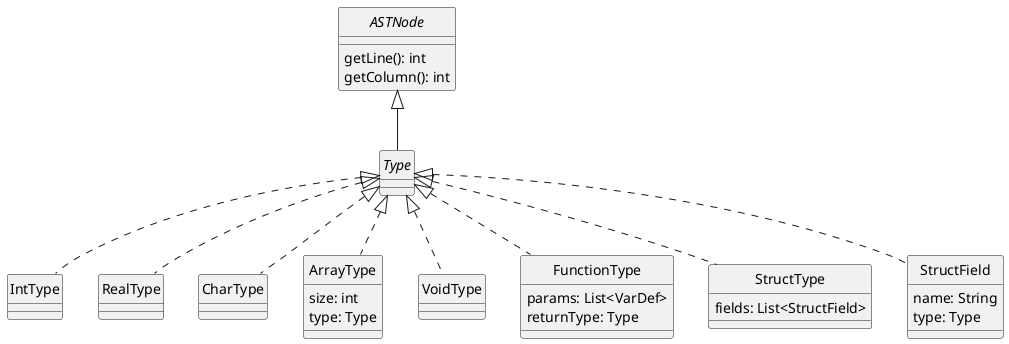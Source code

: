 @startuml Types
skinparam style strictuml
skinparam monochrome true

interface ASTNode {
    getLine(): int
    getColumn(): int
}

interface Type

class IntType

class RealType

class CharType

class ArrayType {
    size: int
    type: Type
}

class VoidType

class FunctionType {
    params: List<VarDef>
    returnType: Type
}

class StructType {
    fields: List<StructField>
}

class StructField {
    name: String
    type: Type
}

ASTNode <|-- Type
Type <|.. IntType
Type <|.. RealType
Type <|.. CharType
Type <|.. ArrayType
Type <|.. VoidType
Type <|.. FunctionType
Type <|.. StructType
Type <|.. StructField

@enduml
